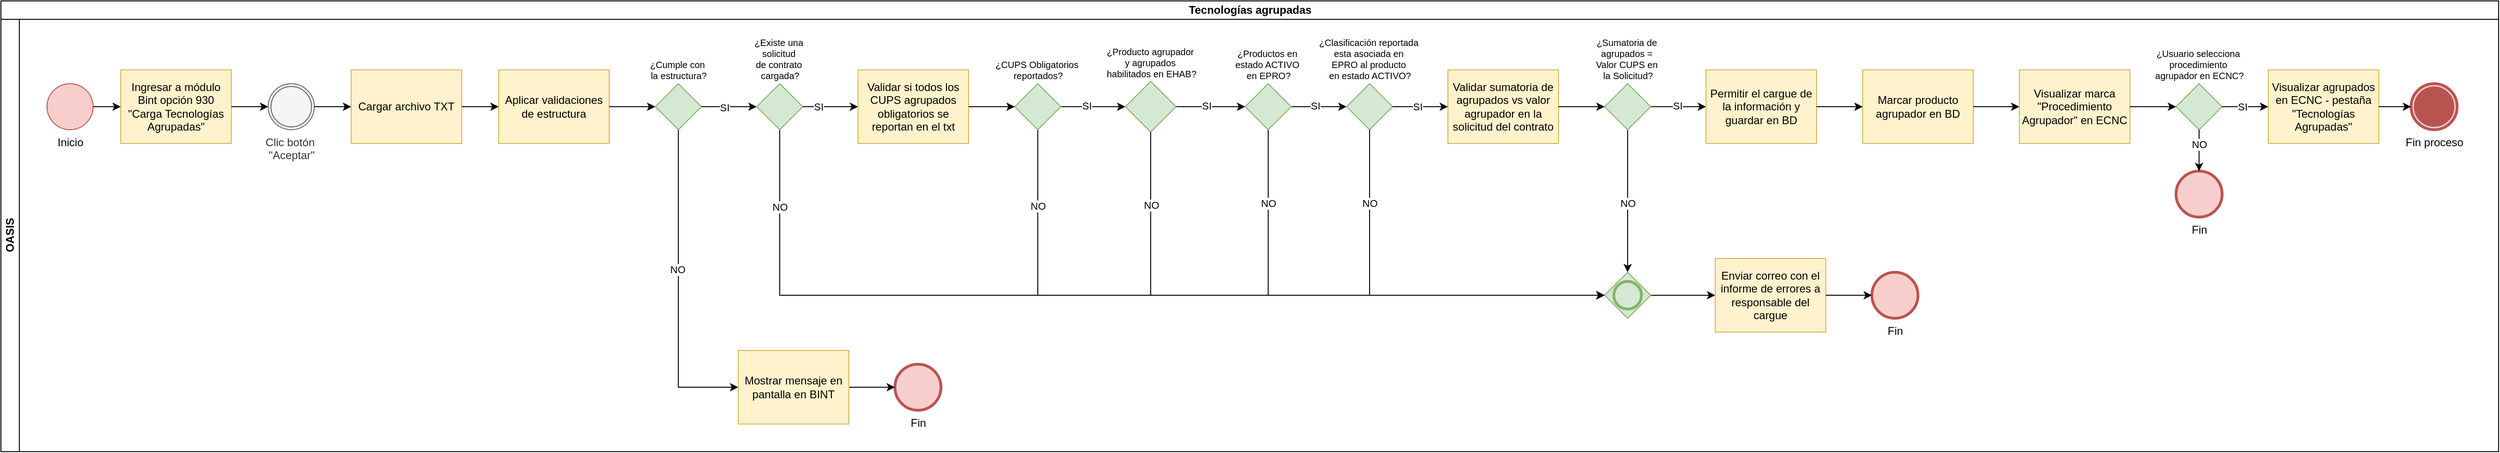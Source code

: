<mxfile version="26.1.0">
  <diagram name="Página-1" id="_O9Sp7b_oeuf4xbjDzCd">
    <mxGraphModel dx="1434" dy="746" grid="1" gridSize="10" guides="1" tooltips="1" connect="1" arrows="1" fold="1" page="1" pageScale="1" pageWidth="2910" pageHeight="1030" math="0" shadow="0">
      <root>
        <mxCell id="0" />
        <mxCell id="1" parent="0" />
        <mxCell id="4nS9QQrtOacxWqZYsx-n-1" value="Tecnologías agrupadas" style="swimlane;childLayout=stackLayout;resizeParent=1;resizeParentMax=0;horizontal=1;startSize=20;horizontalStack=0;html=1;" vertex="1" parent="1">
          <mxGeometry x="40" y="40" width="2710" height="490" as="geometry" />
        </mxCell>
        <mxCell id="4nS9QQrtOacxWqZYsx-n-2" value="OASIS" style="swimlane;startSize=20;horizontal=0;html=1;" vertex="1" parent="4nS9QQrtOacxWqZYsx-n-1">
          <mxGeometry y="20" width="2710" height="470" as="geometry" />
        </mxCell>
        <mxCell id="4nS9QQrtOacxWqZYsx-n-6" value="Inicio" style="points=[[0.145,0.145,0],[0.5,0,0],[0.855,0.145,0],[1,0.5,0],[0.855,0.855,0],[0.5,1,0],[0.145,0.855,0],[0,0.5,0]];shape=mxgraph.bpmn.event;html=1;verticalLabelPosition=bottom;labelBackgroundColor=#ffffff;verticalAlign=top;align=center;perimeter=ellipsePerimeter;outlineConnect=0;aspect=fixed;outline=standard;symbol=general;fillColor=#f8cecc;strokeColor=#b85450;" vertex="1" parent="4nS9QQrtOacxWqZYsx-n-2">
          <mxGeometry x="50" y="70" width="50" height="50" as="geometry" />
        </mxCell>
        <mxCell id="4nS9QQrtOacxWqZYsx-n-8" value="Ingresar a módulo Bint opción 930 &quot;Carga Tecnologías Agrupadas&quot;" style="points=[[0.25,0,0],[0.5,0,0],[0.75,0,0],[1,0.25,0],[1,0.5,0],[1,0.75,0],[0.75,1,0],[0.5,1,0],[0.25,1,0],[0,0.75,0],[0,0.5,0],[0,0.25,0]];shape=mxgraph.bpmn.task2;whiteSpace=wrap;rectStyle=rounded;size=10;html=1;container=1;expand=0;collapsible=0;taskMarker=user;fillColor=#fff2cc;strokeColor=#d6b656;" vertex="1" parent="4nS9QQrtOacxWqZYsx-n-2">
          <mxGeometry x="130" y="55" width="120" height="80" as="geometry" />
        </mxCell>
        <mxCell id="4nS9QQrtOacxWqZYsx-n-7" style="edgeStyle=orthogonalEdgeStyle;rounded=0;orthogonalLoop=1;jettySize=auto;html=1;" edge="1" parent="4nS9QQrtOacxWqZYsx-n-2" source="4nS9QQrtOacxWqZYsx-n-6" target="4nS9QQrtOacxWqZYsx-n-8">
          <mxGeometry relative="1" as="geometry">
            <mxPoint x="150" y="95" as="targetPoint" />
          </mxGeometry>
        </mxCell>
        <mxCell id="4nS9QQrtOacxWqZYsx-n-10" value="Clic botón&amp;nbsp;&lt;div&gt;&quot;Aceptar&quot;&lt;/div&gt;" style="points=[[0.145,0.145,0],[0.5,0,0],[0.855,0.145,0],[1,0.5,0],[0.855,0.855,0],[0.5,1,0],[0.145,0.855,0],[0,0.5,0]];shape=mxgraph.bpmn.event;html=1;verticalLabelPosition=bottom;labelBackgroundColor=#ffffff;verticalAlign=top;align=center;perimeter=ellipsePerimeter;outlineConnect=0;aspect=fixed;outline=throwing;symbol=general;fillColor=#f5f5f5;fontColor=#333333;strokeColor=#666666;" vertex="1" parent="4nS9QQrtOacxWqZYsx-n-2">
          <mxGeometry x="290" y="70" width="50" height="50" as="geometry" />
        </mxCell>
        <mxCell id="4nS9QQrtOacxWqZYsx-n-9" style="edgeStyle=orthogonalEdgeStyle;rounded=0;orthogonalLoop=1;jettySize=auto;html=1;" edge="1" parent="4nS9QQrtOacxWqZYsx-n-2" source="4nS9QQrtOacxWqZYsx-n-8" target="4nS9QQrtOacxWqZYsx-n-10">
          <mxGeometry relative="1" as="geometry">
            <mxPoint x="330" y="95" as="targetPoint" />
          </mxGeometry>
        </mxCell>
        <mxCell id="4nS9QQrtOacxWqZYsx-n-12" value="Cargar archivo TXT" style="points=[[0.25,0,0],[0.5,0,0],[0.75,0,0],[1,0.25,0],[1,0.5,0],[1,0.75,0],[0.75,1,0],[0.5,1,0],[0.25,1,0],[0,0.75,0],[0,0.5,0],[0,0.25,0]];shape=mxgraph.bpmn.task2;whiteSpace=wrap;rectStyle=rounded;size=10;html=1;container=1;expand=0;collapsible=0;taskMarker=user;fillColor=#fff2cc;strokeColor=#d6b656;" vertex="1" parent="4nS9QQrtOacxWqZYsx-n-2">
          <mxGeometry x="380" y="55" width="120" height="80" as="geometry" />
        </mxCell>
        <mxCell id="4nS9QQrtOacxWqZYsx-n-11" style="edgeStyle=orthogonalEdgeStyle;rounded=0;orthogonalLoop=1;jettySize=auto;html=1;" edge="1" parent="4nS9QQrtOacxWqZYsx-n-2" source="4nS9QQrtOacxWqZYsx-n-10" target="4nS9QQrtOacxWqZYsx-n-12">
          <mxGeometry relative="1" as="geometry">
            <mxPoint x="390" y="95" as="targetPoint" />
          </mxGeometry>
        </mxCell>
        <mxCell id="4nS9QQrtOacxWqZYsx-n-14" value="Aplicar validaciones de estructura" style="points=[[0.25,0,0],[0.5,0,0],[0.75,0,0],[1,0.25,0],[1,0.5,0],[1,0.75,0],[0.75,1,0],[0.5,1,0],[0.25,1,0],[0,0.75,0],[0,0.5,0],[0,0.25,0]];shape=mxgraph.bpmn.task2;whiteSpace=wrap;rectStyle=rounded;size=10;html=1;container=1;expand=0;collapsible=0;taskMarker=script;fillColor=#fff2cc;strokeColor=#d6b656;" vertex="1" parent="4nS9QQrtOacxWqZYsx-n-2">
          <mxGeometry x="540" y="55" width="120" height="80" as="geometry" />
        </mxCell>
        <mxCell id="4nS9QQrtOacxWqZYsx-n-13" style="edgeStyle=orthogonalEdgeStyle;rounded=0;orthogonalLoop=1;jettySize=auto;html=1;" edge="1" parent="4nS9QQrtOacxWqZYsx-n-2" source="4nS9QQrtOacxWqZYsx-n-12" target="4nS9QQrtOacxWqZYsx-n-14">
          <mxGeometry relative="1" as="geometry">
            <mxPoint x="550" y="95" as="targetPoint" />
          </mxGeometry>
        </mxCell>
        <mxCell id="4nS9QQrtOacxWqZYsx-n-30" style="edgeStyle=orthogonalEdgeStyle;rounded=0;orthogonalLoop=1;jettySize=auto;html=1;" edge="1" parent="4nS9QQrtOacxWqZYsx-n-2" source="4nS9QQrtOacxWqZYsx-n-16" target="4nS9QQrtOacxWqZYsx-n-29">
          <mxGeometry relative="1" as="geometry">
            <Array as="points">
              <mxPoint x="735" y="400" />
            </Array>
          </mxGeometry>
        </mxCell>
        <mxCell id="4nS9QQrtOacxWqZYsx-n-45" value="NO" style="edgeLabel;html=1;align=center;verticalAlign=middle;resizable=0;points=[];" vertex="1" connectable="0" parent="4nS9QQrtOacxWqZYsx-n-30">
          <mxGeometry x="-0.12" y="-1" relative="1" as="geometry">
            <mxPoint as="offset" />
          </mxGeometry>
        </mxCell>
        <mxCell id="4nS9QQrtOacxWqZYsx-n-16" value="¿Cumple con&amp;nbsp;&lt;div&gt;la estructura?&lt;/div&gt;" style="points=[[0.25,0.25,0],[0.5,0,0],[0.75,0.25,0],[1,0.5,0],[0.75,0.75,0],[0.5,1,0],[0.25,0.75,0],[0,0.5,0]];shape=mxgraph.bpmn.gateway2;html=1;verticalLabelPosition=top;labelBackgroundColor=#ffffff;verticalAlign=bottom;align=center;perimeter=rhombusPerimeter;outlineConnect=0;outline=none;symbol=none;fillColor=#d5e8d4;strokeColor=#82b366;fontSize=10;labelPosition=center;" vertex="1" parent="4nS9QQrtOacxWqZYsx-n-2">
          <mxGeometry x="710" y="70" width="50" height="50" as="geometry" />
        </mxCell>
        <mxCell id="4nS9QQrtOacxWqZYsx-n-15" style="edgeStyle=orthogonalEdgeStyle;rounded=0;orthogonalLoop=1;jettySize=auto;html=1;" edge="1" parent="4nS9QQrtOacxWqZYsx-n-2" source="4nS9QQrtOacxWqZYsx-n-14" target="4nS9QQrtOacxWqZYsx-n-16">
          <mxGeometry relative="1" as="geometry">
            <mxPoint x="720" y="95" as="targetPoint" />
          </mxGeometry>
        </mxCell>
        <mxCell id="4nS9QQrtOacxWqZYsx-n-20" value="Fin" style="points=[[0.145,0.145,0],[0.5,0,0],[0.855,0.145,0],[1,0.5,0],[0.855,0.855,0],[0.5,1,0],[0.145,0.855,0],[0,0.5,0]];shape=mxgraph.bpmn.event;html=1;verticalLabelPosition=bottom;labelBackgroundColor=#ffffff;verticalAlign=top;align=center;perimeter=ellipsePerimeter;outlineConnect=0;aspect=fixed;outline=end;symbol=terminate2;fillColor=#f8cecc;strokeColor=#b85450;" vertex="1" parent="4nS9QQrtOacxWqZYsx-n-2">
          <mxGeometry x="970" y="375" width="50" height="50" as="geometry" />
        </mxCell>
        <mxCell id="4nS9QQrtOacxWqZYsx-n-31" style="edgeStyle=orthogonalEdgeStyle;rounded=0;orthogonalLoop=1;jettySize=auto;html=1;" edge="1" parent="4nS9QQrtOacxWqZYsx-n-2" source="4nS9QQrtOacxWqZYsx-n-29" target="4nS9QQrtOacxWqZYsx-n-20">
          <mxGeometry relative="1" as="geometry" />
        </mxCell>
        <mxCell id="4nS9QQrtOacxWqZYsx-n-29" value="Mostrar mensaje en pantalla en BINT" style="points=[[0.25,0,0],[0.5,0,0],[0.75,0,0],[1,0.25,0],[1,0.5,0],[1,0.75,0],[0.75,1,0],[0.5,1,0],[0.25,1,0],[0,0.75,0],[0,0.5,0],[0,0.25,0]];shape=mxgraph.bpmn.task2;whiteSpace=wrap;rectStyle=rounded;size=10;html=1;container=1;expand=0;collapsible=0;taskMarker=send;fillColor=#fff2cc;strokeColor=#d6b656;" vertex="1" parent="4nS9QQrtOacxWqZYsx-n-2">
          <mxGeometry x="800" y="360" width="120" height="80" as="geometry" />
        </mxCell>
        <mxCell id="4nS9QQrtOacxWqZYsx-n-17" style="edgeStyle=orthogonalEdgeStyle;rounded=0;orthogonalLoop=1;jettySize=auto;html=1;exitX=1;exitY=0.5;exitDx=0;exitDy=0;exitPerimeter=0;entryX=0;entryY=0.5;entryDx=0;entryDy=0;entryPerimeter=0;" edge="1" parent="4nS9QQrtOacxWqZYsx-n-2" source="4nS9QQrtOacxWqZYsx-n-16" target="4nS9QQrtOacxWqZYsx-n-41">
          <mxGeometry relative="1" as="geometry">
            <mxPoint x="800" y="210" as="targetPoint" />
            <Array as="points">
              <mxPoint x="800" y="95" />
              <mxPoint x="800" y="95" />
            </Array>
          </mxGeometry>
        </mxCell>
        <mxCell id="4nS9QQrtOacxWqZYsx-n-22" value="SI" style="edgeLabel;html=1;align=center;verticalAlign=middle;resizable=0;points=[];" vertex="1" connectable="0" parent="4nS9QQrtOacxWqZYsx-n-17">
          <mxGeometry x="-0.167" y="-1" relative="1" as="geometry">
            <mxPoint as="offset" />
          </mxGeometry>
        </mxCell>
        <mxCell id="4nS9QQrtOacxWqZYsx-n-48" style="edgeStyle=orthogonalEdgeStyle;rounded=0;orthogonalLoop=1;jettySize=auto;html=1;" edge="1" parent="4nS9QQrtOacxWqZYsx-n-2" source="4nS9QQrtOacxWqZYsx-n-41" target="4nS9QQrtOacxWqZYsx-n-25">
          <mxGeometry relative="1" as="geometry">
            <Array as="points">
              <mxPoint x="845" y="300" />
            </Array>
          </mxGeometry>
        </mxCell>
        <mxCell id="4nS9QQrtOacxWqZYsx-n-105" value="NO" style="edgeLabel;html=1;align=center;verticalAlign=middle;resizable=0;points=[];" vertex="1" connectable="0" parent="4nS9QQrtOacxWqZYsx-n-48">
          <mxGeometry x="-0.844" relative="1" as="geometry">
            <mxPoint as="offset" />
          </mxGeometry>
        </mxCell>
        <mxCell id="4nS9QQrtOacxWqZYsx-n-41" value="¿Existe una&amp;nbsp;&lt;div&gt;&lt;span style=&quot;background-color: light-dark(rgb(255, 255, 255), rgb(18, 18, 18)); color: light-dark(rgb(0, 0, 0), rgb(255, 255, 255));&quot;&gt;solicitud&amp;nbsp;&lt;/span&gt;&lt;div&gt;&lt;div&gt;de contrato&amp;nbsp;&lt;/div&gt;&lt;div&gt;&lt;span style=&quot;background-color: light-dark(rgb(255, 255, 255), rgb(18, 18, 18)); color: light-dark(rgb(0, 0, 0), rgb(255, 255, 255));&quot;&gt;cargada?&lt;/span&gt;&lt;/div&gt;&lt;/div&gt;&lt;/div&gt;" style="points=[[0.25,0.25,0],[0.5,0,0],[0.75,0.25,0],[1,0.5,0],[0.75,0.75,0],[0.5,1,0],[0.25,0.75,0],[0,0.5,0]];shape=mxgraph.bpmn.gateway2;html=1;verticalLabelPosition=top;labelBackgroundColor=#ffffff;verticalAlign=bottom;align=center;perimeter=rhombusPerimeter;outlineConnect=0;outline=none;symbol=none;fillColor=#d5e8d4;strokeColor=#82b366;fontSize=10;labelPosition=center;" vertex="1" parent="4nS9QQrtOacxWqZYsx-n-2">
          <mxGeometry x="820" y="70" width="50" height="50" as="geometry" />
        </mxCell>
        <mxCell id="4nS9QQrtOacxWqZYsx-n-65" value="Validar si todos los CUPS agrupados obligatorios se reportan en el txt" style="points=[[0.25,0,0],[0.5,0,0],[0.75,0,0],[1,0.25,0],[1,0.5,0],[1,0.75,0],[0.75,1,0],[0.5,1,0],[0.25,1,0],[0,0.75,0],[0,0.5,0],[0,0.25,0]];shape=mxgraph.bpmn.task2;whiteSpace=wrap;rectStyle=rounded;size=10;html=1;container=1;expand=0;collapsible=0;taskMarker=script;fillColor=#fff2cc;strokeColor=#d6b656;" vertex="1" parent="4nS9QQrtOacxWqZYsx-n-2">
          <mxGeometry x="930" y="55" width="120" height="80" as="geometry" />
        </mxCell>
        <mxCell id="4nS9QQrtOacxWqZYsx-n-28" style="edgeStyle=orthogonalEdgeStyle;rounded=0;orthogonalLoop=1;jettySize=auto;html=1;" edge="1" parent="4nS9QQrtOacxWqZYsx-n-2" source="4nS9QQrtOacxWqZYsx-n-25" target="4nS9QQrtOacxWqZYsx-n-27">
          <mxGeometry relative="1" as="geometry" />
        </mxCell>
        <mxCell id="4nS9QQrtOacxWqZYsx-n-25" value="" style="points=[[0.25,0.25,0],[0.5,0,0],[0.75,0.25,0],[1,0.5,0],[0.75,0.75,0],[0.5,1,0],[0.25,0.75,0],[0,0.5,0]];shape=mxgraph.bpmn.gateway2;html=1;verticalLabelPosition=bottom;labelBackgroundColor=#ffffff;verticalAlign=top;align=center;perimeter=rhombusPerimeter;outlineConnect=0;outline=end;symbol=general;fillColor=#d5e8d4;strokeColor=#82b366;" vertex="1" parent="4nS9QQrtOacxWqZYsx-n-2">
          <mxGeometry x="1740" y="275" width="50" height="50" as="geometry" />
        </mxCell>
        <mxCell id="4nS9QQrtOacxWqZYsx-n-27" value="Enviar correo con el informe de errores a responsable del cargue" style="points=[[0.25,0,0],[0.5,0,0],[0.75,0,0],[1,0.25,0],[1,0.5,0],[1,0.75,0],[0.75,1,0],[0.5,1,0],[0.25,1,0],[0,0.75,0],[0,0.5,0],[0,0.25,0]];shape=mxgraph.bpmn.task2;whiteSpace=wrap;rectStyle=rounded;size=10;html=1;container=1;expand=0;collapsible=0;taskMarker=send;fillColor=#fff2cc;strokeColor=#d6b656;" vertex="1" parent="4nS9QQrtOacxWqZYsx-n-2">
          <mxGeometry x="1860" y="260" width="120" height="80" as="geometry" />
        </mxCell>
        <mxCell id="4nS9QQrtOacxWqZYsx-n-53" value="Fin" style="points=[[0.145,0.145,0],[0.5,0,0],[0.855,0.145,0],[1,0.5,0],[0.855,0.855,0],[0.5,1,0],[0.145,0.855,0],[0,0.5,0]];shape=mxgraph.bpmn.event;html=1;verticalLabelPosition=bottom;labelBackgroundColor=#ffffff;verticalAlign=top;align=center;perimeter=ellipsePerimeter;outlineConnect=0;aspect=fixed;outline=end;symbol=terminate2;fillColor=#f8cecc;strokeColor=#b85450;" vertex="1" parent="4nS9QQrtOacxWqZYsx-n-2">
          <mxGeometry x="2030" y="275" width="50" height="50" as="geometry" />
        </mxCell>
        <mxCell id="4nS9QQrtOacxWqZYsx-n-52" style="edgeStyle=orthogonalEdgeStyle;rounded=0;orthogonalLoop=1;jettySize=auto;html=1;" edge="1" parent="4nS9QQrtOacxWqZYsx-n-2" source="4nS9QQrtOacxWqZYsx-n-27" target="4nS9QQrtOacxWqZYsx-n-53">
          <mxGeometry relative="1" as="geometry">
            <mxPoint x="1810" y="385" as="targetPoint" />
          </mxGeometry>
        </mxCell>
        <mxCell id="4nS9QQrtOacxWqZYsx-n-59" value="Validar sumatoria de agrupados vs valor agrupador en la solicitud del contrato" style="points=[[0.25,0,0],[0.5,0,0],[0.75,0,0],[1,0.25,0],[1,0.5,0],[1,0.75,0],[0.75,1,0],[0.5,1,0],[0.25,1,0],[0,0.75,0],[0,0.5,0],[0,0.25,0]];shape=mxgraph.bpmn.task2;whiteSpace=wrap;rectStyle=rounded;size=10;html=1;container=1;expand=0;collapsible=0;taskMarker=script;fillColor=#fff2cc;strokeColor=#d6b656;" vertex="1" parent="4nS9QQrtOacxWqZYsx-n-2">
          <mxGeometry x="1570" y="55" width="120" height="80" as="geometry" />
        </mxCell>
        <mxCell id="4nS9QQrtOacxWqZYsx-n-97" style="edgeStyle=orthogonalEdgeStyle;rounded=0;orthogonalLoop=1;jettySize=auto;html=1;" edge="1" parent="4nS9QQrtOacxWqZYsx-n-2" source="4nS9QQrtOacxWqZYsx-n-61" target="4nS9QQrtOacxWqZYsx-n-84">
          <mxGeometry relative="1" as="geometry" />
        </mxCell>
        <mxCell id="4nS9QQrtOacxWqZYsx-n-98" value="SI" style="edgeLabel;html=1;align=center;verticalAlign=middle;resizable=0;points=[];" vertex="1" connectable="0" parent="4nS9QQrtOacxWqZYsx-n-97">
          <mxGeometry x="-0.033" y="1" relative="1" as="geometry">
            <mxPoint as="offset" />
          </mxGeometry>
        </mxCell>
        <mxCell id="4nS9QQrtOacxWqZYsx-n-101" style="edgeStyle=orthogonalEdgeStyle;rounded=0;orthogonalLoop=1;jettySize=auto;html=1;" edge="1" parent="4nS9QQrtOacxWqZYsx-n-2" source="4nS9QQrtOacxWqZYsx-n-61" target="4nS9QQrtOacxWqZYsx-n-25">
          <mxGeometry relative="1" as="geometry" />
        </mxCell>
        <mxCell id="4nS9QQrtOacxWqZYsx-n-102" value="NO" style="edgeLabel;html=1;align=center;verticalAlign=middle;resizable=0;points=[];" vertex="1" connectable="0" parent="4nS9QQrtOacxWqZYsx-n-101">
          <mxGeometry x="-0.239" y="-1" relative="1" as="geometry">
            <mxPoint x="1" y="21" as="offset" />
          </mxGeometry>
        </mxCell>
        <mxCell id="4nS9QQrtOacxWqZYsx-n-61" value="¿Sumatoria de&amp;nbsp;&lt;div&gt;agrupados =&amp;nbsp;&lt;div&gt;Valor CUPS en&amp;nbsp;&lt;/div&gt;&lt;div&gt;la Solicitud?&lt;/div&gt;&lt;/div&gt;" style="points=[[0.25,0.25,0],[0.5,0,0],[0.75,0.25,0],[1,0.5,0],[0.75,0.75,0],[0.5,1,0],[0.25,0.75,0],[0,0.5,0]];shape=mxgraph.bpmn.gateway2;html=1;verticalLabelPosition=top;labelBackgroundColor=#ffffff;verticalAlign=bottom;align=center;perimeter=rhombusPerimeter;outlineConnect=0;outline=none;symbol=none;fillColor=#d5e8d4;strokeColor=#82b366;fontSize=10;labelPosition=center;" vertex="1" parent="4nS9QQrtOacxWqZYsx-n-2">
          <mxGeometry x="1740" y="70" width="50" height="50" as="geometry" />
        </mxCell>
        <mxCell id="4nS9QQrtOacxWqZYsx-n-60" style="edgeStyle=orthogonalEdgeStyle;rounded=0;orthogonalLoop=1;jettySize=auto;html=1;" edge="1" parent="4nS9QQrtOacxWqZYsx-n-2" source="4nS9QQrtOacxWqZYsx-n-59" target="4nS9QQrtOacxWqZYsx-n-61">
          <mxGeometry relative="1" as="geometry">
            <mxPoint x="2010" y="70" as="targetPoint" />
          </mxGeometry>
        </mxCell>
        <mxCell id="4nS9QQrtOacxWqZYsx-n-66" style="edgeStyle=orthogonalEdgeStyle;rounded=0;orthogonalLoop=1;jettySize=auto;html=1;entryX=0;entryY=0.5;entryDx=0;entryDy=0;entryPerimeter=0;" edge="1" parent="4nS9QQrtOacxWqZYsx-n-2" source="4nS9QQrtOacxWqZYsx-n-41" target="4nS9QQrtOacxWqZYsx-n-65">
          <mxGeometry relative="1" as="geometry">
            <Array as="points">
              <mxPoint x="930" y="95" />
            </Array>
          </mxGeometry>
        </mxCell>
        <mxCell id="4nS9QQrtOacxWqZYsx-n-69" value="SI" style="edgeLabel;html=1;align=center;verticalAlign=middle;resizable=0;points=[];" vertex="1" connectable="0" parent="4nS9QQrtOacxWqZYsx-n-66">
          <mxGeometry x="-0.44" relative="1" as="geometry">
            <mxPoint as="offset" />
          </mxGeometry>
        </mxCell>
        <mxCell id="4nS9QQrtOacxWqZYsx-n-70" style="edgeStyle=orthogonalEdgeStyle;rounded=0;orthogonalLoop=1;jettySize=auto;html=1;" edge="1" parent="4nS9QQrtOacxWqZYsx-n-2" source="4nS9QQrtOacxWqZYsx-n-68" target="4nS9QQrtOacxWqZYsx-n-25">
          <mxGeometry relative="1" as="geometry">
            <Array as="points">
              <mxPoint x="1125" y="300" />
            </Array>
          </mxGeometry>
        </mxCell>
        <mxCell id="4nS9QQrtOacxWqZYsx-n-104" value="NO" style="edgeLabel;html=1;align=center;verticalAlign=middle;resizable=0;points=[];" vertex="1" connectable="0" parent="4nS9QQrtOacxWqZYsx-n-70">
          <mxGeometry x="-0.791" relative="1" as="geometry">
            <mxPoint as="offset" />
          </mxGeometry>
        </mxCell>
        <mxCell id="4nS9QQrtOacxWqZYsx-n-91" style="edgeStyle=orthogonalEdgeStyle;rounded=0;orthogonalLoop=1;jettySize=auto;html=1;" edge="1" parent="4nS9QQrtOacxWqZYsx-n-2" source="4nS9QQrtOacxWqZYsx-n-68" target="4nS9QQrtOacxWqZYsx-n-18">
          <mxGeometry relative="1" as="geometry" />
        </mxCell>
        <mxCell id="4nS9QQrtOacxWqZYsx-n-92" value="SI" style="edgeLabel;html=1;align=center;verticalAlign=middle;resizable=0;points=[];" vertex="1" connectable="0" parent="4nS9QQrtOacxWqZYsx-n-91">
          <mxGeometry x="-0.2" y="1" relative="1" as="geometry">
            <mxPoint as="offset" />
          </mxGeometry>
        </mxCell>
        <mxCell id="4nS9QQrtOacxWqZYsx-n-68" value="¿CUPS Obligatorios&amp;nbsp;&lt;div&gt;reportados?&lt;/div&gt;" style="points=[[0.25,0.25,0],[0.5,0,0],[0.75,0.25,0],[1,0.5,0],[0.75,0.75,0],[0.5,1,0],[0.25,0.75,0],[0,0.5,0]];shape=mxgraph.bpmn.gateway2;html=1;verticalLabelPosition=top;labelBackgroundColor=#ffffff;verticalAlign=bottom;align=center;perimeter=rhombusPerimeter;outlineConnect=0;outline=none;symbol=none;fillColor=#d5e8d4;strokeColor=#82b366;fontSize=10;labelPosition=center;" vertex="1" parent="4nS9QQrtOacxWqZYsx-n-2">
          <mxGeometry x="1100" y="70" width="50" height="50" as="geometry" />
        </mxCell>
        <mxCell id="4nS9QQrtOacxWqZYsx-n-67" style="edgeStyle=orthogonalEdgeStyle;rounded=0;orthogonalLoop=1;jettySize=auto;html=1;" edge="1" parent="4nS9QQrtOacxWqZYsx-n-2" source="4nS9QQrtOacxWqZYsx-n-65" target="4nS9QQrtOacxWqZYsx-n-68">
          <mxGeometry relative="1" as="geometry">
            <mxPoint x="1080" y="215" as="targetPoint" />
          </mxGeometry>
        </mxCell>
        <mxCell id="4nS9QQrtOacxWqZYsx-n-93" style="edgeStyle=orthogonalEdgeStyle;rounded=0;orthogonalLoop=1;jettySize=auto;html=1;" edge="1" parent="4nS9QQrtOacxWqZYsx-n-2" source="4nS9QQrtOacxWqZYsx-n-18" target="4nS9QQrtOacxWqZYsx-n-36">
          <mxGeometry relative="1" as="geometry" />
        </mxCell>
        <mxCell id="4nS9QQrtOacxWqZYsx-n-94" value="SI" style="edgeLabel;html=1;align=center;verticalAlign=middle;resizable=0;points=[];" vertex="1" connectable="0" parent="4nS9QQrtOacxWqZYsx-n-93">
          <mxGeometry x="-0.12" y="1" relative="1" as="geometry">
            <mxPoint as="offset" />
          </mxGeometry>
        </mxCell>
        <mxCell id="4nS9QQrtOacxWqZYsx-n-18" value="¿Producto&amp;nbsp;&lt;span style=&quot;background-color: light-dark(rgb(255, 255, 255), rgb(18, 18, 18)); color: light-dark(rgb(0, 0, 0), rgb(255, 255, 255));&quot;&gt;agrupador&amp;nbsp;&lt;/span&gt;&lt;div&gt;&lt;span style=&quot;color: light-dark(rgb(0, 0, 0), rgb(255, 255, 255)); background-color: light-dark(rgb(255, 255, 255), rgb(18, 18, 18));&quot;&gt;y agrupados&amp;nbsp;&lt;/span&gt;&lt;/div&gt;&lt;div&gt;&lt;span style=&quot;background-color: light-dark(rgb(255, 255, 255), rgb(18, 18, 18)); color: light-dark(rgb(0, 0, 0), rgb(255, 255, 255));&quot;&gt;habilitados en EHAB?&lt;/span&gt;&lt;/div&gt;" style="points=[[0.25,0.25,0],[0.5,0,0],[0.75,0.25,0],[1,0.5,0],[0.75,0.75,0],[0.5,1,0],[0.25,0.75,0],[0,0.5,0]];shape=mxgraph.bpmn.gateway2;html=1;verticalLabelPosition=top;labelBackgroundColor=#ffffff;verticalAlign=bottom;align=center;perimeter=rhombusPerimeter;outlineConnect=0;outline=none;symbol=none;fillColor=#d5e8d4;strokeColor=#82b366;fontSize=10;labelPosition=center;direction=south;" vertex="1" parent="4nS9QQrtOacxWqZYsx-n-2">
          <mxGeometry x="1220" y="67.5" width="55" height="55" as="geometry" />
        </mxCell>
        <mxCell id="4nS9QQrtOacxWqZYsx-n-47" style="edgeStyle=orthogonalEdgeStyle;rounded=0;orthogonalLoop=1;jettySize=auto;html=1;" edge="1" parent="4nS9QQrtOacxWqZYsx-n-2" source="4nS9QQrtOacxWqZYsx-n-18" target="4nS9QQrtOacxWqZYsx-n-25">
          <mxGeometry relative="1" as="geometry">
            <Array as="points">
              <mxPoint x="1248" y="300" />
            </Array>
          </mxGeometry>
        </mxCell>
        <mxCell id="4nS9QQrtOacxWqZYsx-n-103" value="NO" style="edgeLabel;html=1;align=center;verticalAlign=middle;resizable=0;points=[];" vertex="1" connectable="0" parent="4nS9QQrtOacxWqZYsx-n-47">
          <mxGeometry x="-0.766" y="2" relative="1" as="geometry">
            <mxPoint x="-2" y="1" as="offset" />
          </mxGeometry>
        </mxCell>
        <mxCell id="4nS9QQrtOacxWqZYsx-n-79" style="edgeStyle=orthogonalEdgeStyle;rounded=0;orthogonalLoop=1;jettySize=auto;html=1;exitX=0.5;exitY=1;exitDx=0;exitDy=0;exitPerimeter=0;" edge="1" parent="4nS9QQrtOacxWqZYsx-n-2" source="4nS9QQrtOacxWqZYsx-n-36" target="4nS9QQrtOacxWqZYsx-n-25">
          <mxGeometry relative="1" as="geometry">
            <Array as="points">
              <mxPoint x="1375" y="300" />
            </Array>
          </mxGeometry>
        </mxCell>
        <mxCell id="4nS9QQrtOacxWqZYsx-n-80" value="NO" style="edgeLabel;html=1;align=center;verticalAlign=middle;resizable=0;points=[];" vertex="1" connectable="0" parent="4nS9QQrtOacxWqZYsx-n-79">
          <mxGeometry x="-0.475" relative="1" as="geometry">
            <mxPoint y="-63" as="offset" />
          </mxGeometry>
        </mxCell>
        <mxCell id="4nS9QQrtOacxWqZYsx-n-95" style="edgeStyle=orthogonalEdgeStyle;rounded=0;orthogonalLoop=1;jettySize=auto;html=1;" edge="1" parent="4nS9QQrtOacxWqZYsx-n-2" source="4nS9QQrtOacxWqZYsx-n-36" target="4nS9QQrtOacxWqZYsx-n-56">
          <mxGeometry relative="1" as="geometry" />
        </mxCell>
        <mxCell id="4nS9QQrtOacxWqZYsx-n-96" value="SI" style="edgeLabel;html=1;align=center;verticalAlign=middle;resizable=0;points=[];" vertex="1" connectable="0" parent="4nS9QQrtOacxWqZYsx-n-95">
          <mxGeometry x="-0.133" y="1" relative="1" as="geometry">
            <mxPoint as="offset" />
          </mxGeometry>
        </mxCell>
        <mxCell id="4nS9QQrtOacxWqZYsx-n-36" value="¿Productos en&amp;nbsp;&lt;div&gt;estado ACTIVO&amp;nbsp;&lt;/div&gt;&lt;div&gt;en EPRO?&lt;/div&gt;" style="points=[[0.25,0.25,0],[0.5,0,0],[0.75,0.25,0],[1,0.5,0],[0.75,0.75,0],[0.5,1,0],[0.25,0.75,0],[0,0.5,0]];shape=mxgraph.bpmn.gateway2;html=1;verticalLabelPosition=top;labelBackgroundColor=#ffffff;verticalAlign=bottom;align=center;perimeter=rhombusPerimeter;outlineConnect=0;outline=none;symbol=none;labelPosition=center;fillColor=#d5e8d4;strokeColor=#82b366;fontSize=10;" vertex="1" parent="4nS9QQrtOacxWqZYsx-n-2">
          <mxGeometry x="1350" y="70" width="50" height="50" as="geometry" />
        </mxCell>
        <mxCell id="4nS9QQrtOacxWqZYsx-n-56" value="¿Clasificación reportada&amp;nbsp;&lt;div&gt;esta asociada en&amp;nbsp;&lt;/div&gt;&lt;div&gt;EPRO al producto&amp;nbsp;&lt;/div&gt;&lt;div&gt;en estado ACTIVO?&lt;/div&gt;" style="points=[[0.25,0.25,0],[0.5,0,0],[0.75,0.25,0],[1,0.5,0],[0.75,0.75,0],[0.5,1,0],[0.25,0.75,0],[0,0.5,0]];shape=mxgraph.bpmn.gateway2;html=1;verticalLabelPosition=top;labelBackgroundColor=#ffffff;verticalAlign=bottom;align=center;perimeter=rhombusPerimeter;outlineConnect=0;outline=none;symbol=none;fontSize=10;fillColor=#d5e8d4;strokeColor=#82b366;labelPosition=center;" vertex="1" parent="4nS9QQrtOacxWqZYsx-n-2">
          <mxGeometry x="1460" y="70" width="50" height="50" as="geometry" />
        </mxCell>
        <mxCell id="4nS9QQrtOacxWqZYsx-n-58" style="edgeStyle=orthogonalEdgeStyle;rounded=0;orthogonalLoop=1;jettySize=auto;html=1;" edge="1" parent="4nS9QQrtOacxWqZYsx-n-2" source="4nS9QQrtOacxWqZYsx-n-56" target="4nS9QQrtOacxWqZYsx-n-59">
          <mxGeometry relative="1" as="geometry">
            <mxPoint x="990" y="445" as="targetPoint" />
          </mxGeometry>
        </mxCell>
        <mxCell id="4nS9QQrtOacxWqZYsx-n-62" value="SI" style="edgeLabel;html=1;align=center;verticalAlign=middle;resizable=0;points=[];" vertex="1" connectable="0" parent="4nS9QQrtOacxWqZYsx-n-58">
          <mxGeometry x="-0.494" y="-1" relative="1" as="geometry">
            <mxPoint x="12" y="-1" as="offset" />
          </mxGeometry>
        </mxCell>
        <mxCell id="4nS9QQrtOacxWqZYsx-n-84" value="Permitir el cargue de la información y guardar en BD" style="points=[[0.25,0,0],[0.5,0,0],[0.75,0,0],[1,0.25,0],[1,0.5,0],[1,0.75,0],[0.75,1,0],[0.5,1,0],[0.25,1,0],[0,0.75,0],[0,0.5,0],[0,0.25,0]];shape=mxgraph.bpmn.task2;whiteSpace=wrap;rectStyle=rounded;size=10;html=1;container=1;expand=0;collapsible=0;taskMarker=script;fillColor=#fff2cc;strokeColor=#d6b656;" vertex="1" parent="4nS9QQrtOacxWqZYsx-n-2">
          <mxGeometry x="1850" y="55" width="120" height="80" as="geometry" />
        </mxCell>
        <mxCell id="4nS9QQrtOacxWqZYsx-n-86" value="Marcar producto agrupador en BD" style="points=[[0.25,0,0],[0.5,0,0],[0.75,0,0],[1,0.25,0],[1,0.5,0],[1,0.75,0],[0.75,1,0],[0.5,1,0],[0.25,1,0],[0,0.75,0],[0,0.5,0],[0,0.25,0]];shape=mxgraph.bpmn.task2;whiteSpace=wrap;rectStyle=rounded;size=10;html=1;container=1;expand=0;collapsible=0;taskMarker=script;fillColor=#fff2cc;strokeColor=#d6b656;" vertex="1" parent="4nS9QQrtOacxWqZYsx-n-2">
          <mxGeometry x="2020" y="55" width="120" height="80" as="geometry" />
        </mxCell>
        <mxCell id="4nS9QQrtOacxWqZYsx-n-85" style="edgeStyle=orthogonalEdgeStyle;rounded=0;orthogonalLoop=1;jettySize=auto;html=1;" edge="1" parent="4nS9QQrtOacxWqZYsx-n-2" source="4nS9QQrtOacxWqZYsx-n-84" target="4nS9QQrtOacxWqZYsx-n-86">
          <mxGeometry relative="1" as="geometry">
            <mxPoint x="2110" y="640" as="targetPoint" />
          </mxGeometry>
        </mxCell>
        <mxCell id="4nS9QQrtOacxWqZYsx-n-88" value="Visualizar marca &quot;Procedimiento Agrupador&quot; en ECNC" style="points=[[0.25,0,0],[0.5,0,0],[0.75,0,0],[1,0.25,0],[1,0.5,0],[1,0.75,0],[0.75,1,0],[0.5,1,0],[0.25,1,0],[0,0.75,0],[0,0.5,0],[0,0.25,0]];shape=mxgraph.bpmn.task2;whiteSpace=wrap;rectStyle=rounded;size=10;html=1;container=1;expand=0;collapsible=0;taskMarker=script;fillColor=#fff2cc;strokeColor=#d6b656;" vertex="1" parent="4nS9QQrtOacxWqZYsx-n-2">
          <mxGeometry x="2190" y="55" width="120" height="80" as="geometry" />
        </mxCell>
        <mxCell id="4nS9QQrtOacxWqZYsx-n-87" style="edgeStyle=orthogonalEdgeStyle;rounded=0;orthogonalLoop=1;jettySize=auto;html=1;" edge="1" parent="4nS9QQrtOacxWqZYsx-n-2" source="4nS9QQrtOacxWqZYsx-n-86" target="4nS9QQrtOacxWqZYsx-n-88">
          <mxGeometry relative="1" as="geometry">
            <mxPoint x="2270" y="640" as="targetPoint" />
          </mxGeometry>
        </mxCell>
        <mxCell id="4nS9QQrtOacxWqZYsx-n-90" value="¿Usuario selecciona&amp;nbsp;&lt;div&gt;procedimiento&amp;nbsp;&lt;/div&gt;&lt;div&gt;agrupador en ECNC?&lt;/div&gt;" style="points=[[0.25,0.25,0],[0.5,0,0],[0.75,0.25,0],[1,0.5,0],[0.75,0.75,0],[0.5,1,0],[0.25,0.75,0],[0,0.5,0]];shape=mxgraph.bpmn.gateway2;html=1;verticalLabelPosition=top;labelBackgroundColor=#ffffff;verticalAlign=bottom;align=center;perimeter=rhombusPerimeter;outlineConnect=0;outline=none;symbol=none;fontSize=10;labelPosition=center;fillColor=#d5e8d4;strokeColor=#82b366;" vertex="1" parent="4nS9QQrtOacxWqZYsx-n-2">
          <mxGeometry x="2360" y="70" width="50" height="50" as="geometry" />
        </mxCell>
        <mxCell id="4nS9QQrtOacxWqZYsx-n-89" style="edgeStyle=orthogonalEdgeStyle;rounded=0;orthogonalLoop=1;jettySize=auto;html=1;" edge="1" parent="4nS9QQrtOacxWqZYsx-n-2" source="4nS9QQrtOacxWqZYsx-n-88" target="4nS9QQrtOacxWqZYsx-n-90">
          <mxGeometry relative="1" as="geometry">
            <mxPoint x="2420" y="640" as="targetPoint" />
          </mxGeometry>
        </mxCell>
        <mxCell id="4nS9QQrtOacxWqZYsx-n-99" style="edgeStyle=orthogonalEdgeStyle;rounded=0;orthogonalLoop=1;jettySize=auto;html=1;entryX=0;entryY=0.5;entryDx=0;entryDy=0;entryPerimeter=0;" edge="1" parent="4nS9QQrtOacxWqZYsx-n-2" source="4nS9QQrtOacxWqZYsx-n-56" target="4nS9QQrtOacxWqZYsx-n-25">
          <mxGeometry relative="1" as="geometry">
            <Array as="points">
              <mxPoint x="1485" y="300" />
            </Array>
          </mxGeometry>
        </mxCell>
        <mxCell id="4nS9QQrtOacxWqZYsx-n-100" value="NO" style="edgeLabel;html=1;align=center;verticalAlign=middle;resizable=0;points=[];" vertex="1" connectable="0" parent="4nS9QQrtOacxWqZYsx-n-99">
          <mxGeometry x="-0.674" relative="1" as="geometry">
            <mxPoint y="9" as="offset" />
          </mxGeometry>
        </mxCell>
        <mxCell id="4nS9QQrtOacxWqZYsx-n-107" value="Visualizar agrupados en ECNC - pestaña &quot;Tecnologías Agrupadas&quot;" style="points=[[0.25,0,0],[0.5,0,0],[0.75,0,0],[1,0.25,0],[1,0.5,0],[1,0.75,0],[0.75,1,0],[0.5,1,0],[0.25,1,0],[0,0.75,0],[0,0.5,0],[0,0.25,0]];shape=mxgraph.bpmn.task2;whiteSpace=wrap;rectStyle=rounded;size=10;html=1;container=1;expand=0;collapsible=0;taskMarker=script;fillColor=#fff2cc;strokeColor=#d6b656;" vertex="1" parent="4nS9QQrtOacxWqZYsx-n-2">
          <mxGeometry x="2460" y="55" width="120" height="80" as="geometry" />
        </mxCell>
        <mxCell id="4nS9QQrtOacxWqZYsx-n-106" style="edgeStyle=orthogonalEdgeStyle;rounded=0;orthogonalLoop=1;jettySize=auto;html=1;" edge="1" parent="4nS9QQrtOacxWqZYsx-n-2" source="4nS9QQrtOacxWqZYsx-n-90" target="4nS9QQrtOacxWqZYsx-n-107">
          <mxGeometry relative="1" as="geometry">
            <mxPoint x="2480" y="95" as="targetPoint" />
          </mxGeometry>
        </mxCell>
        <mxCell id="4nS9QQrtOacxWqZYsx-n-110" value="SI" style="edgeLabel;html=1;align=center;verticalAlign=middle;resizable=0;points=[];" vertex="1" connectable="0" parent="4nS9QQrtOacxWqZYsx-n-106">
          <mxGeometry x="-0.12" relative="1" as="geometry">
            <mxPoint as="offset" />
          </mxGeometry>
        </mxCell>
        <mxCell id="4nS9QQrtOacxWqZYsx-n-109" value="Fin proceso" style="points=[[0.145,0.145,0],[0.5,0,0],[0.855,0.145,0],[1,0.5,0],[0.855,0.855,0],[0.5,1,0],[0.145,0.855,0],[0,0.5,0]];shape=mxgraph.bpmn.event;html=1;verticalLabelPosition=bottom;labelBackgroundColor=#ffffff;verticalAlign=top;align=center;perimeter=ellipsePerimeter;outlineConnect=0;aspect=fixed;outline=end;symbol=terminate;fillColor=#f8cecc;strokeColor=#b85450;" vertex="1" parent="4nS9QQrtOacxWqZYsx-n-2">
          <mxGeometry x="2615" y="70" width="50" height="50" as="geometry" />
        </mxCell>
        <mxCell id="4nS9QQrtOacxWqZYsx-n-108" style="edgeStyle=orthogonalEdgeStyle;rounded=0;orthogonalLoop=1;jettySize=auto;html=1;" edge="1" parent="4nS9QQrtOacxWqZYsx-n-2" source="4nS9QQrtOacxWqZYsx-n-107" target="4nS9QQrtOacxWqZYsx-n-109">
          <mxGeometry relative="1" as="geometry">
            <mxPoint x="2640" y="95" as="targetPoint" />
          </mxGeometry>
        </mxCell>
        <mxCell id="4nS9QQrtOacxWqZYsx-n-112" value="Fin" style="points=[[0.145,0.145,0],[0.5,0,0],[0.855,0.145,0],[1,0.5,0],[0.855,0.855,0],[0.5,1,0],[0.145,0.855,0],[0,0.5,0]];shape=mxgraph.bpmn.event;html=1;verticalLabelPosition=bottom;labelBackgroundColor=#ffffff;verticalAlign=top;align=center;perimeter=ellipsePerimeter;outlineConnect=0;aspect=fixed;outline=end;symbol=terminate2;fillColor=#f8cecc;strokeColor=#b85450;" vertex="1" parent="4nS9QQrtOacxWqZYsx-n-2">
          <mxGeometry x="2360" y="165" width="50" height="50" as="geometry" />
        </mxCell>
        <mxCell id="4nS9QQrtOacxWqZYsx-n-111" style="edgeStyle=orthogonalEdgeStyle;rounded=0;orthogonalLoop=1;jettySize=auto;html=1;" edge="1" parent="4nS9QQrtOacxWqZYsx-n-2" source="4nS9QQrtOacxWqZYsx-n-90" target="4nS9QQrtOacxWqZYsx-n-112">
          <mxGeometry relative="1" as="geometry">
            <mxPoint x="2385" y="190" as="targetPoint" />
          </mxGeometry>
        </mxCell>
        <mxCell id="4nS9QQrtOacxWqZYsx-n-113" value="NO" style="edgeLabel;html=1;align=center;verticalAlign=middle;resizable=0;points=[];" vertex="1" connectable="0" parent="4nS9QQrtOacxWqZYsx-n-111">
          <mxGeometry x="-0.289" relative="1" as="geometry">
            <mxPoint as="offset" />
          </mxGeometry>
        </mxCell>
      </root>
    </mxGraphModel>
  </diagram>
</mxfile>
